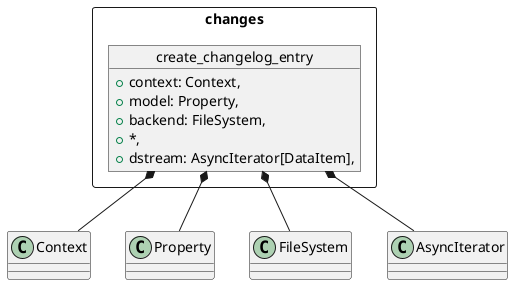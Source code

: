 @startuml
package changes <<Rectangle>> {

    object create_changelog_entry {
        +context: Context,
        +model: Property,
        +backend: FileSystem,
        + *,
        +dstream: AsyncIterator[DataItem],

    }
}

create_changelog_entry *-- Context
create_changelog_entry *-- Property
create_changelog_entry *-- FileSystem
create_changelog_entry *-- AsyncIterator
@enduml

